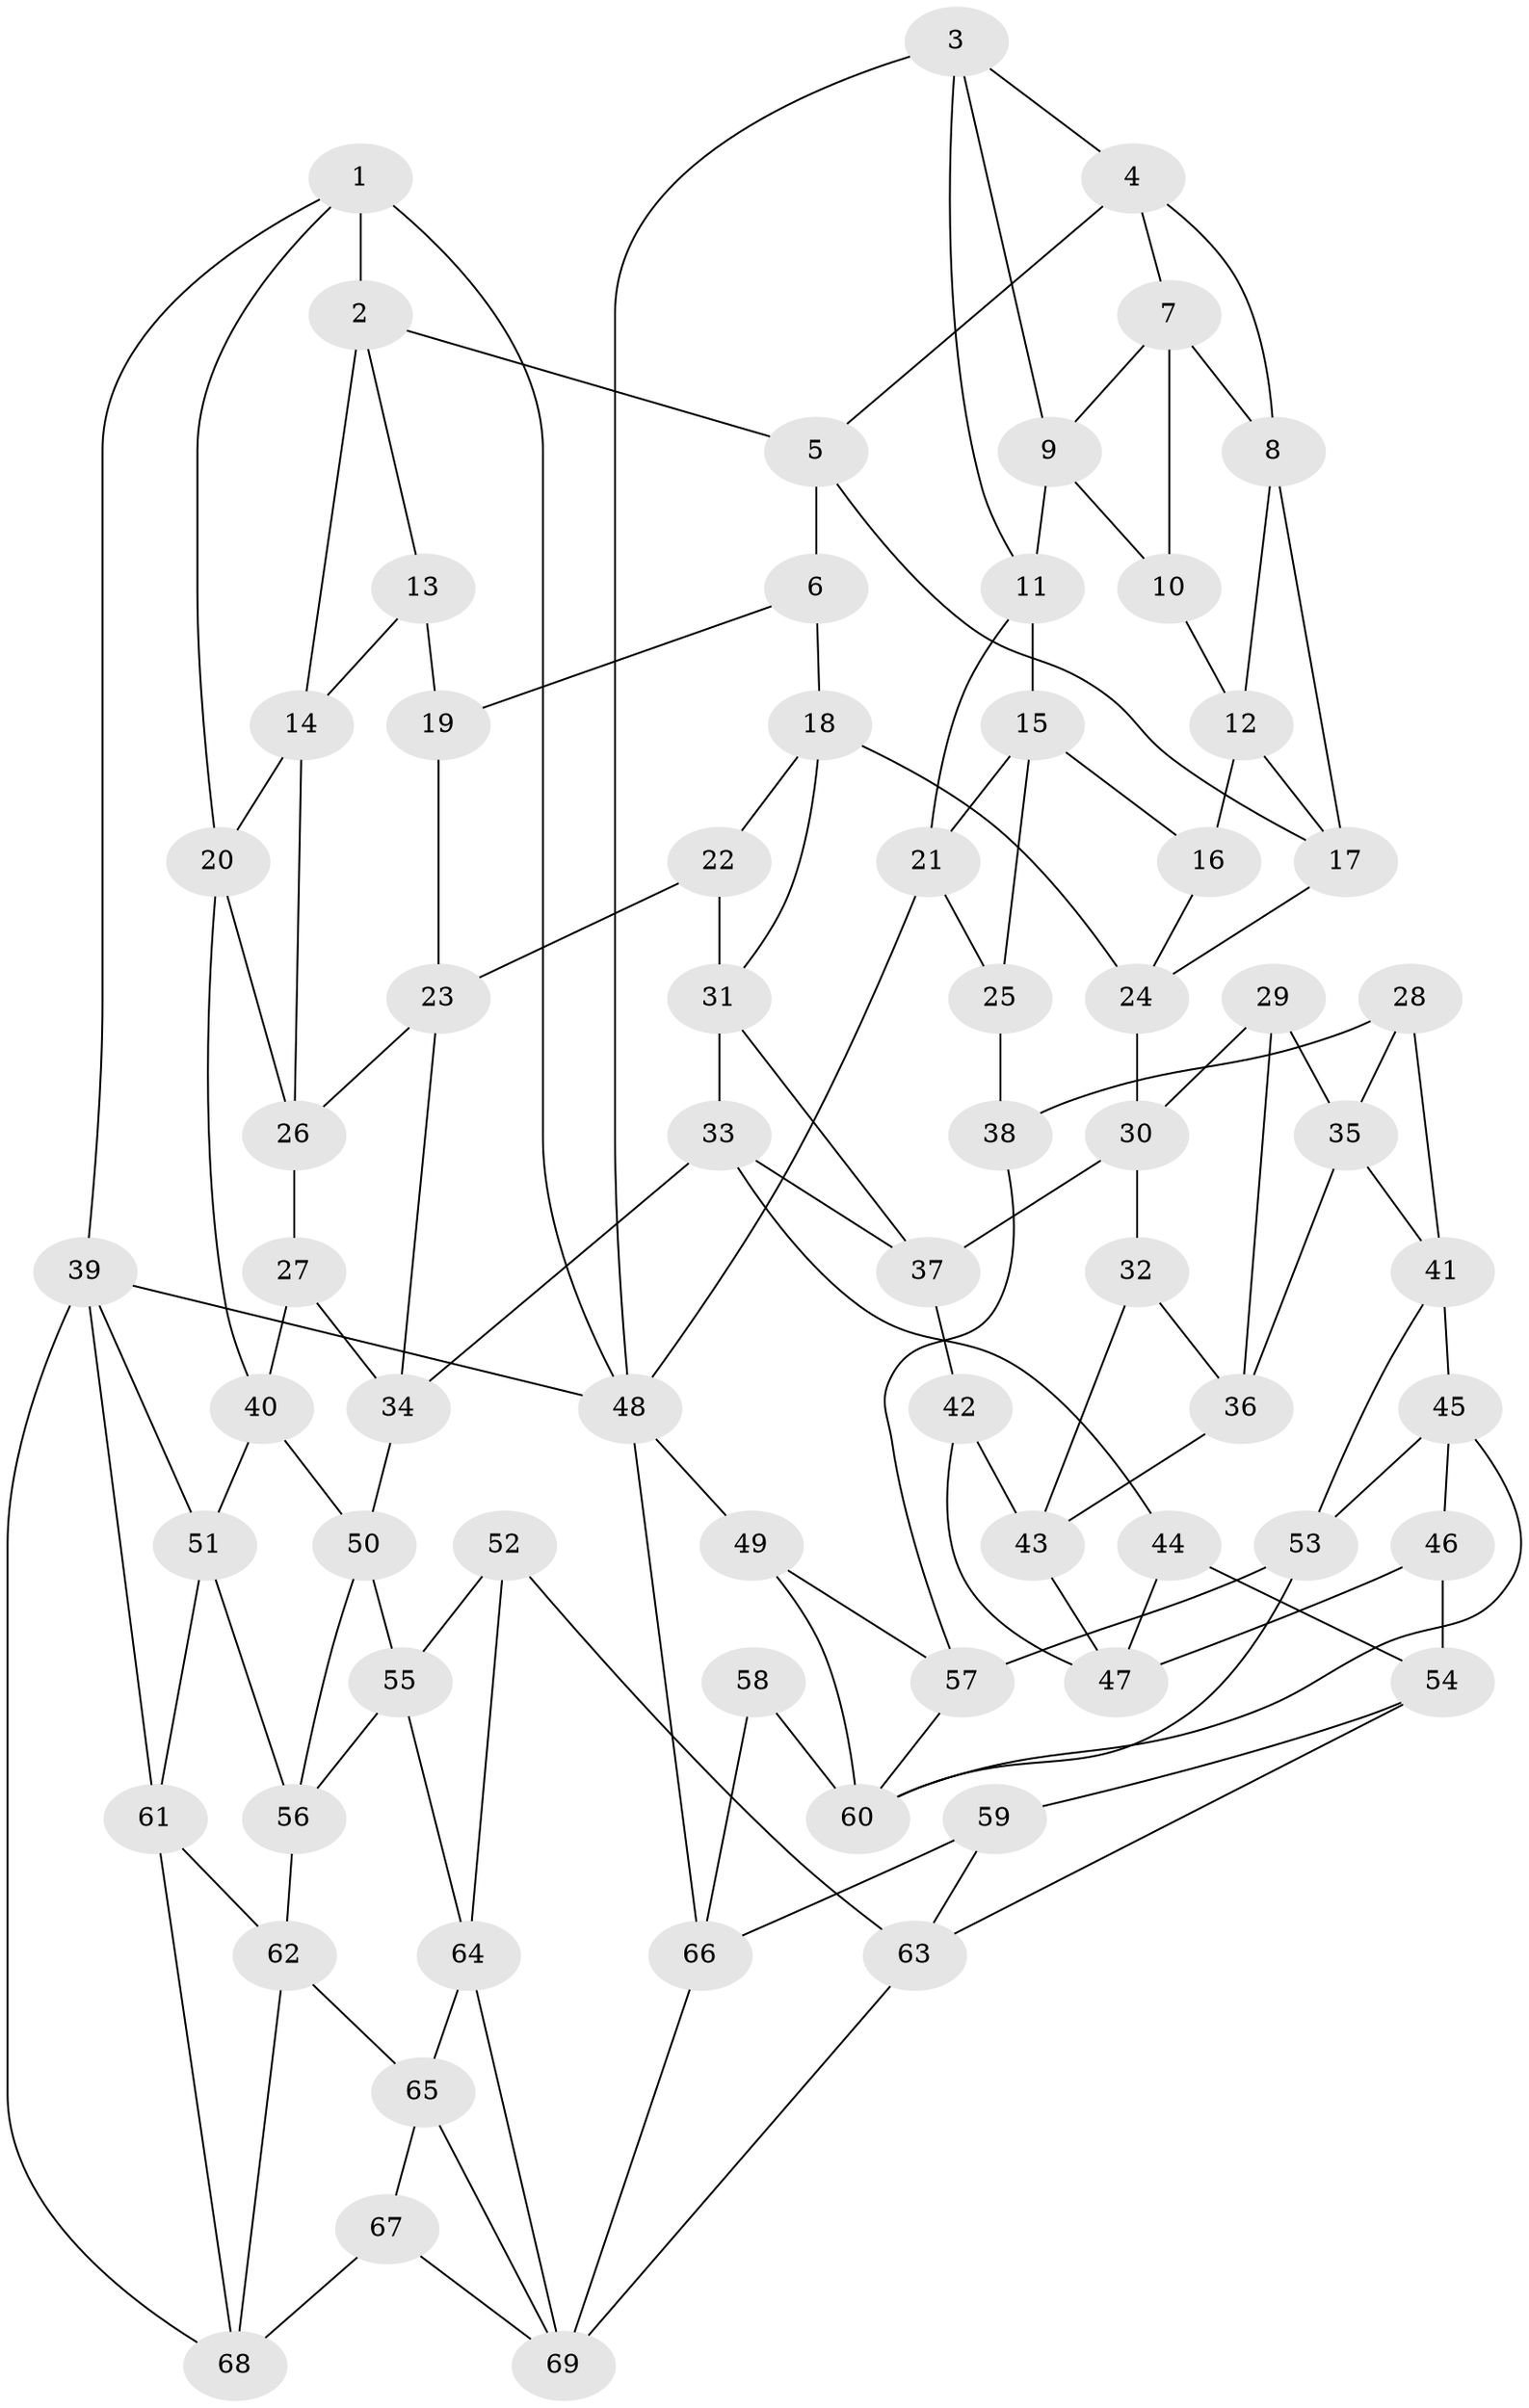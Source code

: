 // original degree distribution, {3: 0.014492753623188406, 5: 0.5507246376811594, 6: 0.21014492753623187, 4: 0.2246376811594203}
// Generated by graph-tools (version 1.1) at 2025/03/03/09/25 03:03:24]
// undirected, 69 vertices, 130 edges
graph export_dot {
graph [start="1"]
  node [color=gray90,style=filled];
  1;
  2;
  3;
  4;
  5;
  6;
  7;
  8;
  9;
  10;
  11;
  12;
  13;
  14;
  15;
  16;
  17;
  18;
  19;
  20;
  21;
  22;
  23;
  24;
  25;
  26;
  27;
  28;
  29;
  30;
  31;
  32;
  33;
  34;
  35;
  36;
  37;
  38;
  39;
  40;
  41;
  42;
  43;
  44;
  45;
  46;
  47;
  48;
  49;
  50;
  51;
  52;
  53;
  54;
  55;
  56;
  57;
  58;
  59;
  60;
  61;
  62;
  63;
  64;
  65;
  66;
  67;
  68;
  69;
  1 -- 2 [weight=2.0];
  1 -- 20 [weight=1.0];
  1 -- 39 [weight=1.0];
  1 -- 48 [weight=1.0];
  2 -- 5 [weight=1.0];
  2 -- 13 [weight=1.0];
  2 -- 14 [weight=1.0];
  3 -- 4 [weight=1.0];
  3 -- 9 [weight=1.0];
  3 -- 11 [weight=1.0];
  3 -- 48 [weight=1.0];
  4 -- 5 [weight=1.0];
  4 -- 7 [weight=1.0];
  4 -- 8 [weight=1.0];
  5 -- 6 [weight=1.0];
  5 -- 17 [weight=1.0];
  6 -- 18 [weight=1.0];
  6 -- 19 [weight=1.0];
  7 -- 8 [weight=1.0];
  7 -- 9 [weight=1.0];
  7 -- 10 [weight=1.0];
  8 -- 12 [weight=1.0];
  8 -- 17 [weight=1.0];
  9 -- 10 [weight=1.0];
  9 -- 11 [weight=1.0];
  10 -- 12 [weight=1.0];
  11 -- 15 [weight=1.0];
  11 -- 21 [weight=1.0];
  12 -- 16 [weight=1.0];
  12 -- 17 [weight=1.0];
  13 -- 14 [weight=1.0];
  13 -- 19 [weight=2.0];
  14 -- 20 [weight=1.0];
  14 -- 26 [weight=1.0];
  15 -- 16 [weight=1.0];
  15 -- 21 [weight=1.0];
  15 -- 25 [weight=1.0];
  16 -- 24 [weight=1.0];
  17 -- 24 [weight=1.0];
  18 -- 22 [weight=1.0];
  18 -- 24 [weight=1.0];
  18 -- 31 [weight=1.0];
  19 -- 23 [weight=1.0];
  20 -- 26 [weight=1.0];
  20 -- 40 [weight=1.0];
  21 -- 25 [weight=1.0];
  21 -- 48 [weight=1.0];
  22 -- 23 [weight=1.0];
  22 -- 31 [weight=1.0];
  23 -- 26 [weight=1.0];
  23 -- 34 [weight=1.0];
  24 -- 30 [weight=1.0];
  25 -- 38 [weight=2.0];
  26 -- 27 [weight=1.0];
  27 -- 34 [weight=1.0];
  27 -- 40 [weight=1.0];
  28 -- 35 [weight=1.0];
  28 -- 38 [weight=1.0];
  28 -- 41 [weight=1.0];
  29 -- 30 [weight=1.0];
  29 -- 35 [weight=1.0];
  29 -- 36 [weight=1.0];
  30 -- 32 [weight=1.0];
  30 -- 37 [weight=1.0];
  31 -- 33 [weight=1.0];
  31 -- 37 [weight=1.0];
  32 -- 36 [weight=1.0];
  32 -- 43 [weight=1.0];
  33 -- 34 [weight=1.0];
  33 -- 37 [weight=1.0];
  33 -- 44 [weight=1.0];
  34 -- 50 [weight=1.0];
  35 -- 36 [weight=1.0];
  35 -- 41 [weight=1.0];
  36 -- 43 [weight=1.0];
  37 -- 42 [weight=1.0];
  38 -- 57 [weight=1.0];
  39 -- 48 [weight=1.0];
  39 -- 51 [weight=1.0];
  39 -- 61 [weight=1.0];
  39 -- 68 [weight=1.0];
  40 -- 50 [weight=1.0];
  40 -- 51 [weight=1.0];
  41 -- 45 [weight=1.0];
  41 -- 53 [weight=1.0];
  42 -- 43 [weight=1.0];
  42 -- 47 [weight=1.0];
  43 -- 47 [weight=1.0];
  44 -- 47 [weight=1.0];
  44 -- 54 [weight=1.0];
  45 -- 46 [weight=1.0];
  45 -- 53 [weight=1.0];
  45 -- 60 [weight=1.0];
  46 -- 47 [weight=1.0];
  46 -- 54 [weight=1.0];
  48 -- 49 [weight=1.0];
  48 -- 66 [weight=1.0];
  49 -- 57 [weight=1.0];
  49 -- 60 [weight=1.0];
  50 -- 55 [weight=1.0];
  50 -- 56 [weight=1.0];
  51 -- 56 [weight=1.0];
  51 -- 61 [weight=1.0];
  52 -- 55 [weight=1.0];
  52 -- 63 [weight=1.0];
  52 -- 64 [weight=1.0];
  53 -- 57 [weight=1.0];
  53 -- 60 [weight=1.0];
  54 -- 59 [weight=1.0];
  54 -- 63 [weight=1.0];
  55 -- 56 [weight=1.0];
  55 -- 64 [weight=1.0];
  56 -- 62 [weight=1.0];
  57 -- 60 [weight=1.0];
  58 -- 60 [weight=2.0];
  58 -- 66 [weight=1.0];
  59 -- 63 [weight=1.0];
  59 -- 66 [weight=1.0];
  61 -- 62 [weight=1.0];
  61 -- 68 [weight=1.0];
  62 -- 65 [weight=1.0];
  62 -- 68 [weight=1.0];
  63 -- 69 [weight=1.0];
  64 -- 65 [weight=1.0];
  64 -- 69 [weight=1.0];
  65 -- 67 [weight=1.0];
  65 -- 69 [weight=1.0];
  66 -- 69 [weight=1.0];
  67 -- 68 [weight=1.0];
  67 -- 69 [weight=1.0];
}
